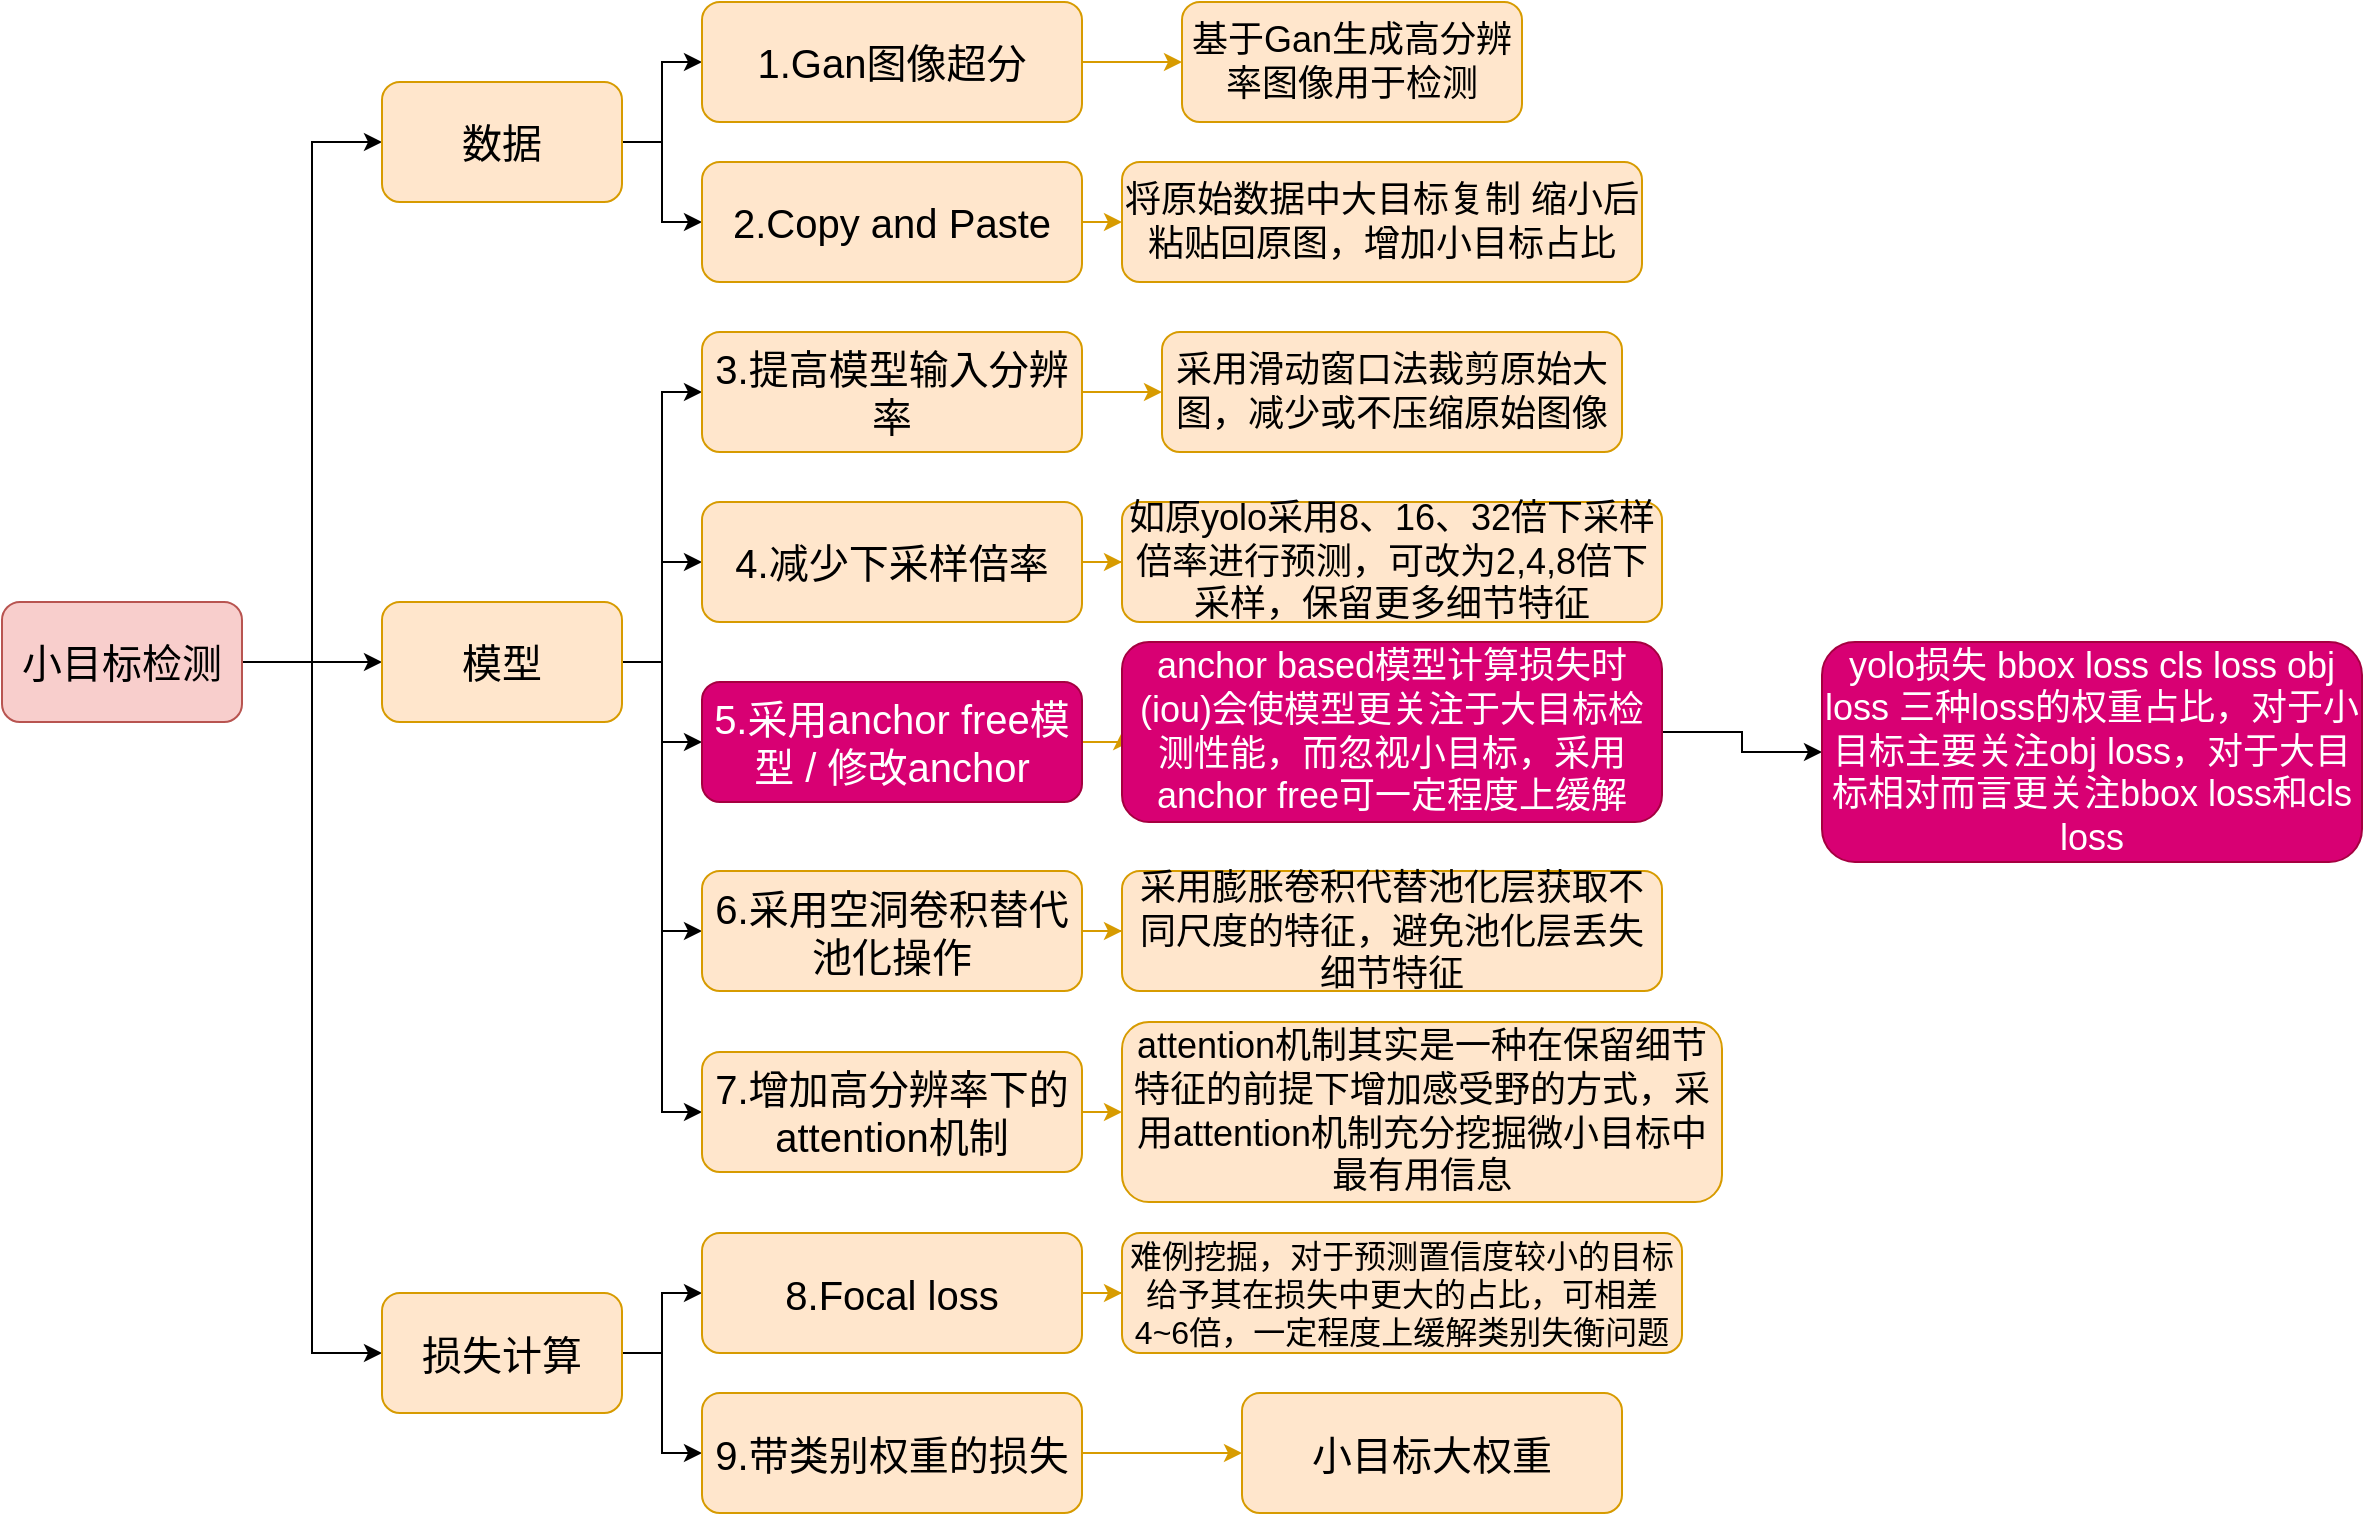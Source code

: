 <mxfile version="12.2.4" pages="1"><diagram id="OhJSDLceWFXrZcdfh0nz" name="Page-1"><mxGraphModel dx="1754" dy="621" grid="1" gridSize="10" guides="1" tooltips="1" connect="1" arrows="1" fold="1" page="1" pageScale="1" pageWidth="827" pageHeight="1169" math="0" shadow="0"><root><mxCell id="0"/><mxCell id="1" parent="0"/><mxCell id="6" style="edgeStyle=orthogonalEdgeStyle;rounded=0;orthogonalLoop=1;jettySize=auto;html=1;exitX=1;exitY=0.5;exitDx=0;exitDy=0;entryX=0;entryY=0.5;entryDx=0;entryDy=0;fontSize=20;" parent="1" source="2" target="3" edge="1"><mxGeometry relative="1" as="geometry"/></mxCell><mxCell id="7" style="edgeStyle=orthogonalEdgeStyle;rounded=0;orthogonalLoop=1;jettySize=auto;html=1;exitX=1;exitY=0.5;exitDx=0;exitDy=0;entryX=0;entryY=0.5;entryDx=0;entryDy=0;fontSize=20;" parent="1" source="2" target="4" edge="1"><mxGeometry relative="1" as="geometry"/></mxCell><mxCell id="8" style="edgeStyle=orthogonalEdgeStyle;rounded=0;orthogonalLoop=1;jettySize=auto;html=1;exitX=1;exitY=0.5;exitDx=0;exitDy=0;entryX=0;entryY=0.5;entryDx=0;entryDy=0;fontSize=20;" parent="1" source="2" target="5" edge="1"><mxGeometry relative="1" as="geometry"/></mxCell><mxCell id="2" value="小目标检测" style="rounded=1;whiteSpace=wrap;html=1;fillColor=#f8cecc;strokeColor=#b85450;fontSize=20;" parent="1" vertex="1"><mxGeometry x="-10" y="390" width="120" height="60" as="geometry"/></mxCell><mxCell id="21" style="edgeStyle=orthogonalEdgeStyle;rounded=0;orthogonalLoop=1;jettySize=auto;html=1;exitX=1;exitY=0.5;exitDx=0;exitDy=0;entryX=0;entryY=0.5;entryDx=0;entryDy=0;fontSize=18;" parent="1" source="3" target="9" edge="1"><mxGeometry relative="1" as="geometry"/></mxCell><mxCell id="22" style="edgeStyle=orthogonalEdgeStyle;rounded=0;orthogonalLoop=1;jettySize=auto;html=1;exitX=1;exitY=0.5;exitDx=0;exitDy=0;entryX=0;entryY=0.5;entryDx=0;entryDy=0;fontSize=18;" parent="1" source="3" target="12" edge="1"><mxGeometry relative="1" as="geometry"/></mxCell><mxCell id="3" value="数据" style="rounded=1;whiteSpace=wrap;html=1;fontSize=20;fillColor=#ffe6cc;strokeColor=#d79b00;" parent="1" vertex="1"><mxGeometry x="180" y="130" width="120" height="60" as="geometry"/></mxCell><mxCell id="25" style="edgeStyle=orthogonalEdgeStyle;rounded=0;orthogonalLoop=1;jettySize=auto;html=1;exitX=1;exitY=0.5;exitDx=0;exitDy=0;entryX=0;entryY=0.5;entryDx=0;entryDy=0;fontSize=18;" parent="1" source="4" target="14" edge="1"><mxGeometry relative="1" as="geometry"/></mxCell><mxCell id="35" style="edgeStyle=orthogonalEdgeStyle;rounded=0;orthogonalLoop=1;jettySize=auto;html=1;exitX=1;exitY=0.5;exitDx=0;exitDy=0;entryX=0;entryY=0.5;entryDx=0;entryDy=0;fontSize=18;" parent="1" source="4" target="27" edge="1"><mxGeometry relative="1" as="geometry"/></mxCell><mxCell id="36" style="edgeStyle=orthogonalEdgeStyle;rounded=0;orthogonalLoop=1;jettySize=auto;html=1;exitX=1;exitY=0.5;exitDx=0;exitDy=0;entryX=0;entryY=0.5;entryDx=0;entryDy=0;fontSize=18;" parent="1" source="4" target="30" edge="1"><mxGeometry relative="1" as="geometry"/></mxCell><mxCell id="37" style="edgeStyle=orthogonalEdgeStyle;rounded=0;orthogonalLoop=1;jettySize=auto;html=1;exitX=1;exitY=0.5;exitDx=0;exitDy=0;entryX=0;entryY=0.5;entryDx=0;entryDy=0;fontSize=18;" parent="1" source="4" target="33" edge="1"><mxGeometry relative="1" as="geometry"/></mxCell><mxCell id="50" style="edgeStyle=orthogonalEdgeStyle;rounded=0;orthogonalLoop=1;jettySize=auto;html=1;exitX=1;exitY=0.5;exitDx=0;exitDy=0;entryX=0;entryY=0.5;entryDx=0;entryDy=0;fontSize=16;" parent="1" source="4" target="48" edge="1"><mxGeometry relative="1" as="geometry"/></mxCell><mxCell id="4" value="模型" style="rounded=1;whiteSpace=wrap;html=1;fontSize=20;fillColor=#ffe6cc;strokeColor=#d79b00;" parent="1" vertex="1"><mxGeometry x="180" y="390" width="120" height="60" as="geometry"/></mxCell><mxCell id="42" style="edgeStyle=orthogonalEdgeStyle;rounded=0;orthogonalLoop=1;jettySize=auto;html=1;exitX=1;exitY=0.5;exitDx=0;exitDy=0;entryX=0;entryY=0.5;entryDx=0;entryDy=0;fontSize=16;" parent="1" source="5" target="15" edge="1"><mxGeometry relative="1" as="geometry"/></mxCell><mxCell id="43" style="edgeStyle=orthogonalEdgeStyle;rounded=0;orthogonalLoop=1;jettySize=auto;html=1;exitX=1;exitY=0.5;exitDx=0;exitDy=0;entryX=0;entryY=0.5;entryDx=0;entryDy=0;fontSize=16;" parent="1" source="5" target="16" edge="1"><mxGeometry relative="1" as="geometry"/></mxCell><mxCell id="5" value="损失计算" style="rounded=1;whiteSpace=wrap;html=1;fontSize=20;fillColor=#ffe6cc;strokeColor=#d79b00;" parent="1" vertex="1"><mxGeometry x="180" y="735.5" width="120" height="60" as="geometry"/></mxCell><mxCell id="19" style="edgeStyle=orthogonalEdgeStyle;rounded=0;orthogonalLoop=1;jettySize=auto;html=1;exitX=1;exitY=0.5;exitDx=0;exitDy=0;entryX=0;entryY=0.5;entryDx=0;entryDy=0;fontSize=18;fillColor=#ffe6cc;strokeColor=#d79b00;" parent="1" source="9" target="10" edge="1"><mxGeometry relative="1" as="geometry"/></mxCell><mxCell id="9" value="1.Gan图像超分" style="rounded=1;whiteSpace=wrap;html=1;fontSize=20;fillColor=#ffe6cc;strokeColor=#d79b00;" parent="1" vertex="1"><mxGeometry x="340" y="90" width="190" height="60" as="geometry"/></mxCell><mxCell id="10" value="基于Gan生成高分辨率图像用于检测" style="rounded=1;whiteSpace=wrap;html=1;fontSize=18;fillColor=#ffe6cc;strokeColor=#d79b00;" parent="1" vertex="1"><mxGeometry x="580" y="90" width="170" height="60" as="geometry"/></mxCell><mxCell id="20" style="edgeStyle=orthogonalEdgeStyle;rounded=0;orthogonalLoop=1;jettySize=auto;html=1;exitX=1;exitY=0.5;exitDx=0;exitDy=0;entryX=0;entryY=0.5;entryDx=0;entryDy=0;fontSize=18;fillColor=#ffe6cc;strokeColor=#d79b00;" parent="1" source="12" target="13" edge="1"><mxGeometry relative="1" as="geometry"/></mxCell><mxCell id="12" value="2.Copy and Paste" style="rounded=1;whiteSpace=wrap;html=1;fontSize=20;fillColor=#ffe6cc;strokeColor=#d79b00;" parent="1" vertex="1"><mxGeometry x="340" y="170" width="190" height="60" as="geometry"/></mxCell><mxCell id="13" value="将原始数据中大目标复制 缩小后粘贴回原图，增加小目标占比" style="rounded=1;whiteSpace=wrap;html=1;fontSize=18;fillColor=#ffe6cc;strokeColor=#d79b00;" parent="1" vertex="1"><mxGeometry x="550" y="170" width="260" height="60" as="geometry"/></mxCell><mxCell id="24" value="" style="edgeStyle=orthogonalEdgeStyle;rounded=0;orthogonalLoop=1;jettySize=auto;html=1;fontSize=18;fillColor=#ffe6cc;strokeColor=#d79b00;" parent="1" source="14" target="23" edge="1"><mxGeometry relative="1" as="geometry"/></mxCell><mxCell id="14" value="3.提高模型输入分辨率" style="rounded=1;whiteSpace=wrap;html=1;fontSize=20;fillColor=#ffe6cc;strokeColor=#d79b00;" parent="1" vertex="1"><mxGeometry x="340" y="255" width="190" height="60" as="geometry"/></mxCell><mxCell id="23" value="采用滑动窗口法裁剪原始大图，减少或不压缩原始图像" style="rounded=1;whiteSpace=wrap;html=1;fontSize=18;fillColor=#ffe6cc;strokeColor=#d79b00;" parent="1" vertex="1"><mxGeometry x="570" y="255" width="230" height="60" as="geometry"/></mxCell><mxCell id="41" value="" style="edgeStyle=orthogonalEdgeStyle;rounded=0;orthogonalLoop=1;jettySize=auto;html=1;fontSize=18;fillColor=#ffe6cc;strokeColor=#d79b00;" parent="1" source="15" target="40" edge="1"><mxGeometry relative="1" as="geometry"/></mxCell><mxCell id="15" value="8.Focal loss" style="rounded=1;whiteSpace=wrap;html=1;fontSize=20;fillColor=#ffe6cc;strokeColor=#d79b00;" parent="1" vertex="1"><mxGeometry x="340" y="705.5" width="190" height="60" as="geometry"/></mxCell><mxCell id="40" value="难例挖掘，对于预测置信度较小的目标给予其在损失中更大的占比，可相差4~6倍，一定程度上缓解类别失衡问题" style="rounded=1;whiteSpace=wrap;html=1;fontSize=16;fillColor=#ffe6cc;strokeColor=#d79b00;" parent="1" vertex="1"><mxGeometry x="550" y="705.5" width="280" height="60" as="geometry"/></mxCell><mxCell id="39" value="" style="edgeStyle=orthogonalEdgeStyle;rounded=0;orthogonalLoop=1;jettySize=auto;html=1;fontSize=18;fillColor=#ffe6cc;strokeColor=#d79b00;" parent="1" source="16" target="38" edge="1"><mxGeometry relative="1" as="geometry"/></mxCell><mxCell id="16" value="9.带类别权重的损失" style="rounded=1;whiteSpace=wrap;html=1;fontSize=20;fillColor=#ffe6cc;strokeColor=#d79b00;" parent="1" vertex="1"><mxGeometry x="340" y="785.5" width="190" height="60" as="geometry"/></mxCell><mxCell id="38" value="小目标大权重" style="rounded=1;whiteSpace=wrap;html=1;fontSize=20;fillColor=#ffe6cc;strokeColor=#d79b00;" parent="1" vertex="1"><mxGeometry x="610" y="785.5" width="190" height="60" as="geometry"/></mxCell><mxCell id="26" value="" style="edgeStyle=orthogonalEdgeStyle;rounded=0;orthogonalLoop=1;jettySize=auto;html=1;fontSize=18;fillColor=#ffe6cc;strokeColor=#d79b00;" parent="1" source="27" target="28" edge="1"><mxGeometry relative="1" as="geometry"/></mxCell><mxCell id="27" value="4.减少下采样倍率" style="rounded=1;whiteSpace=wrap;html=1;fontSize=20;fillColor=#ffe6cc;strokeColor=#d79b00;" parent="1" vertex="1"><mxGeometry x="340" y="340" width="190" height="60" as="geometry"/></mxCell><mxCell id="28" value="如原yolo采用8、16、32倍下采样倍率进行预测，可改为2,4,8倍下采样，保留更多细节特征" style="rounded=1;whiteSpace=wrap;html=1;fontSize=18;fillColor=#ffe6cc;strokeColor=#d79b00;" parent="1" vertex="1"><mxGeometry x="550" y="340" width="270" height="60" as="geometry"/></mxCell><mxCell id="29" value="" style="edgeStyle=orthogonalEdgeStyle;rounded=0;orthogonalLoop=1;jettySize=auto;html=1;fontSize=18;fillColor=#ffe6cc;strokeColor=#d79b00;" parent="1" source="30" target="31" edge="1"><mxGeometry relative="1" as="geometry"/></mxCell><mxCell id="30" value="5.采用anchor free模型 / 修改anchor" style="rounded=1;whiteSpace=wrap;html=1;fontSize=20;fillColor=#d80073;strokeColor=#A50040;fontColor=#ffffff;" parent="1" vertex="1"><mxGeometry x="340" y="430" width="190" height="60" as="geometry"/></mxCell><mxCell id="47" value="" style="edgeStyle=orthogonalEdgeStyle;rounded=0;orthogonalLoop=1;jettySize=auto;html=1;fontSize=16;" parent="1" source="31" target="46" edge="1"><mxGeometry relative="1" as="geometry"/></mxCell><mxCell id="31" value="anchor based模型计算损失时(iou)会使模型更关注于大目标检测性能，而忽视小目标，采用anchor free可一定程度上缓解" style="rounded=1;whiteSpace=wrap;html=1;fontSize=18;fillColor=#d80073;strokeColor=#A50040;fontColor=#ffffff;" parent="1" vertex="1"><mxGeometry x="550" y="410" width="270" height="90" as="geometry"/></mxCell><mxCell id="46" value="yolo损失 bbox loss cls loss obj loss 三种loss的权重占比，对于小目标主要关注obj loss，对于大目标相对而言更关注bbox loss和cls loss" style="rounded=1;whiteSpace=wrap;html=1;fontSize=18;fillColor=#d80073;strokeColor=#A50040;fontColor=#ffffff;" parent="1" vertex="1"><mxGeometry x="900" y="410" width="270" height="110" as="geometry"/></mxCell><mxCell id="32" value="" style="edgeStyle=orthogonalEdgeStyle;rounded=0;orthogonalLoop=1;jettySize=auto;html=1;fontSize=18;fillColor=#ffe6cc;strokeColor=#d79b00;" parent="1" source="33" target="34" edge="1"><mxGeometry relative="1" as="geometry"/></mxCell><mxCell id="33" value="6.采用空洞卷积替代池化操作" style="rounded=1;whiteSpace=wrap;html=1;fontSize=20;fillColor=#ffe6cc;strokeColor=#d79b00;" parent="1" vertex="1"><mxGeometry x="340" y="524.5" width="190" height="60" as="geometry"/></mxCell><mxCell id="34" value="采用膨胀卷积代替池化层获取不同尺度的特征，避免池化层丢失细节特征" style="rounded=1;whiteSpace=wrap;html=1;fontSize=18;fillColor=#ffe6cc;strokeColor=#d79b00;" parent="1" vertex="1"><mxGeometry x="550" y="524.5" width="270" height="60" as="geometry"/></mxCell><mxCell id="51" style="edgeStyle=orthogonalEdgeStyle;rounded=0;orthogonalLoop=1;jettySize=auto;html=1;exitX=1;exitY=0.5;exitDx=0;exitDy=0;entryX=0;entryY=0.5;entryDx=0;entryDy=0;fontSize=16;fillColor=#ffe6cc;strokeColor=#d79b00;" parent="1" source="48" target="49" edge="1"><mxGeometry relative="1" as="geometry"/></mxCell><mxCell id="48" value="7.增加高分辨率下的attention机制" style="rounded=1;whiteSpace=wrap;html=1;fontSize=20;fillColor=#ffe6cc;strokeColor=#d79b00;" parent="1" vertex="1"><mxGeometry x="340" y="615" width="190" height="60" as="geometry"/></mxCell><mxCell id="49" value="attention机制其实是一种在保留细节特征的前提下增加感受野的方式，采用attention机制充分挖掘微小目标中最有用信息" style="rounded=1;whiteSpace=wrap;html=1;fontSize=18;fillColor=#ffe6cc;strokeColor=#d79b00;" parent="1" vertex="1"><mxGeometry x="550" y="600" width="300" height="90" as="geometry"/></mxCell></root></mxGraphModel></diagram></mxfile>